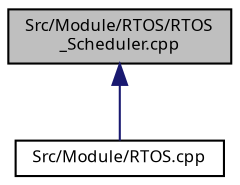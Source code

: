 digraph "Src/Module/RTOS/RTOS_Scheduler.cpp"
{
  edge [fontname="Sans",fontsize="8",labelfontname="Sans",labelfontsize="8"];
  node [fontname="Sans",fontsize="8",shape=record];
  Node1 [label="Src/Module/RTOS/RTOS\l_Scheduler.cpp",height=0.2,width=0.4,color="black", fillcolor="grey75", style="filled", fontcolor="black"];
  Node1 -> Node2 [dir="back",color="midnightblue",fontsize="8",style="solid",fontname="Sans"];
  Node2 [label="Src/Module/RTOS.cpp",height=0.2,width=0.4,color="black", fillcolor="white", style="filled",URL="$_r_t_o_s_8cpp.html",tooltip="Summary of RTOS classes. "];
}
